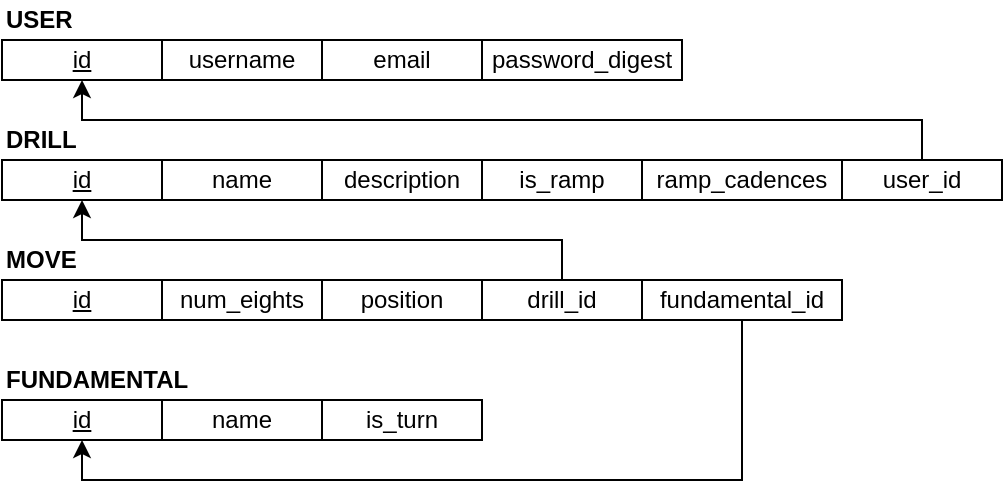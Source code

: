 <mxfile version="19.0.0" type="device"><diagram id="JTQ6YhpvABcc5faQiaoN" name="Page-1"><mxGraphModel dx="779" dy="412" grid="1" gridSize="10" guides="1" tooltips="1" connect="1" arrows="1" fold="1" page="1" pageScale="1" pageWidth="850" pageHeight="1100" math="0" shadow="0"><root><mxCell id="0"/><mxCell id="1" parent="0"/><mxCell id="7EbCagYxskZHhdgle901-1" value="&lt;b&gt;USER&lt;/b&gt;" style="text;html=1;strokeColor=none;fillColor=none;align=left;verticalAlign=middle;whiteSpace=wrap;rounded=0;" parent="1" vertex="1"><mxGeometry x="40" y="40" width="80" height="20" as="geometry"/></mxCell><mxCell id="7EbCagYxskZHhdgle901-2" value="&lt;u&gt;id&lt;/u&gt;" style="rounded=0;whiteSpace=wrap;html=1;" parent="1" vertex="1"><mxGeometry x="40" y="60" width="80" height="20" as="geometry"/></mxCell><mxCell id="7EbCagYxskZHhdgle901-3" value="username" style="rounded=0;whiteSpace=wrap;html=1;" parent="1" vertex="1"><mxGeometry x="120" y="60" width="80" height="20" as="geometry"/></mxCell><mxCell id="7EbCagYxskZHhdgle901-4" value="email" style="rounded=0;whiteSpace=wrap;html=1;" parent="1" vertex="1"><mxGeometry x="200" y="60" width="80" height="20" as="geometry"/></mxCell><mxCell id="7EbCagYxskZHhdgle901-5" value="password_digest" style="rounded=0;whiteSpace=wrap;html=1;" parent="1" vertex="1"><mxGeometry x="280" y="60" width="100" height="20" as="geometry"/></mxCell><mxCell id="7EbCagYxskZHhdgle901-6" value="&lt;b&gt;DRILL&lt;/b&gt;" style="text;html=1;strokeColor=none;fillColor=none;align=left;verticalAlign=middle;whiteSpace=wrap;rounded=0;" parent="1" vertex="1"><mxGeometry x="40" y="100" width="80" height="20" as="geometry"/></mxCell><mxCell id="7EbCagYxskZHhdgle901-7" value="&lt;u&gt;id&lt;/u&gt;" style="rounded=0;whiteSpace=wrap;html=1;" parent="1" vertex="1"><mxGeometry x="40" y="120" width="80" height="20" as="geometry"/></mxCell><mxCell id="7EbCagYxskZHhdgle901-8" value="name" style="rounded=0;whiteSpace=wrap;html=1;" parent="1" vertex="1"><mxGeometry x="120" y="120" width="80" height="20" as="geometry"/></mxCell><mxCell id="7EbCagYxskZHhdgle901-9" value="is_ramp" style="rounded=0;whiteSpace=wrap;html=1;" parent="1" vertex="1"><mxGeometry x="280" y="120" width="80" height="20" as="geometry"/></mxCell><mxCell id="7EbCagYxskZHhdgle901-10" value="ramp_cadences" style="rounded=0;whiteSpace=wrap;html=1;" parent="1" vertex="1"><mxGeometry x="360" y="120" width="100" height="20" as="geometry"/></mxCell><mxCell id="7EbCagYxskZHhdgle901-12" style="edgeStyle=orthogonalEdgeStyle;rounded=0;orthogonalLoop=1;jettySize=auto;html=1;exitX=0.5;exitY=0;exitDx=0;exitDy=0;entryX=0.5;entryY=1;entryDx=0;entryDy=0;" parent="1" source="7EbCagYxskZHhdgle901-11" target="7EbCagYxskZHhdgle901-2" edge="1"><mxGeometry relative="1" as="geometry"/></mxCell><mxCell id="7EbCagYxskZHhdgle901-11" value="user_id" style="rounded=0;whiteSpace=wrap;html=1;" parent="1" vertex="1"><mxGeometry x="460" y="120" width="80" height="20" as="geometry"/></mxCell><mxCell id="7EbCagYxskZHhdgle901-13" value="&lt;b&gt;MOVE&lt;/b&gt;" style="text;html=1;strokeColor=none;fillColor=none;align=left;verticalAlign=middle;whiteSpace=wrap;rounded=0;" parent="1" vertex="1"><mxGeometry x="40" y="160" width="80" height="20" as="geometry"/></mxCell><mxCell id="7EbCagYxskZHhdgle901-14" value="&lt;u&gt;id&lt;/u&gt;" style="rounded=0;whiteSpace=wrap;html=1;" parent="1" vertex="1"><mxGeometry x="40" y="180" width="80" height="20" as="geometry"/></mxCell><mxCell id="7EbCagYxskZHhdgle901-15" value="num_eights" style="rounded=0;whiteSpace=wrap;html=1;" parent="1" vertex="1"><mxGeometry x="120" y="180" width="80" height="20" as="geometry"/></mxCell><mxCell id="7EbCagYxskZHhdgle901-16" value="position" style="rounded=0;whiteSpace=wrap;html=1;" parent="1" vertex="1"><mxGeometry x="200" y="180" width="80" height="20" as="geometry"/></mxCell><mxCell id="7EbCagYxskZHhdgle901-18" style="edgeStyle=orthogonalEdgeStyle;rounded=0;orthogonalLoop=1;jettySize=auto;html=1;exitX=0.5;exitY=0;exitDx=0;exitDy=0;entryX=0.5;entryY=1;entryDx=0;entryDy=0;" parent="1" source="7EbCagYxskZHhdgle901-17" target="7EbCagYxskZHhdgle901-7" edge="1"><mxGeometry relative="1" as="geometry"/></mxCell><mxCell id="7EbCagYxskZHhdgle901-17" value="drill_id" style="rounded=0;whiteSpace=wrap;html=1;" parent="1" vertex="1"><mxGeometry x="280" y="180" width="80" height="20" as="geometry"/></mxCell><mxCell id="7EbCagYxskZHhdgle901-24" style="edgeStyle=orthogonalEdgeStyle;rounded=0;orthogonalLoop=1;jettySize=auto;html=1;exitX=0.5;exitY=1;exitDx=0;exitDy=0;entryX=0.5;entryY=1;entryDx=0;entryDy=0;" parent="1" source="7EbCagYxskZHhdgle901-19" target="7EbCagYxskZHhdgle901-21" edge="1"><mxGeometry relative="1" as="geometry"/></mxCell><mxCell id="7EbCagYxskZHhdgle901-19" value="fundamental_id" style="rounded=0;whiteSpace=wrap;html=1;" parent="1" vertex="1"><mxGeometry x="360" y="180" width="100" height="20" as="geometry"/></mxCell><mxCell id="7EbCagYxskZHhdgle901-20" value="&lt;b&gt;FUNDAMENTAL&lt;/b&gt;" style="text;html=1;strokeColor=none;fillColor=none;align=left;verticalAlign=middle;whiteSpace=wrap;rounded=0;" parent="1" vertex="1"><mxGeometry x="40" y="220" width="80" height="20" as="geometry"/></mxCell><mxCell id="7EbCagYxskZHhdgle901-21" value="&lt;u&gt;id&lt;/u&gt;" style="rounded=0;whiteSpace=wrap;html=1;" parent="1" vertex="1"><mxGeometry x="40" y="240" width="80" height="20" as="geometry"/></mxCell><mxCell id="7EbCagYxskZHhdgle901-22" value="name" style="rounded=0;whiteSpace=wrap;html=1;" parent="1" vertex="1"><mxGeometry x="120" y="240" width="80" height="20" as="geometry"/></mxCell><mxCell id="7EbCagYxskZHhdgle901-23" value="is_turn" style="rounded=0;whiteSpace=wrap;html=1;" parent="1" vertex="1"><mxGeometry x="200" y="240" width="80" height="20" as="geometry"/></mxCell><mxCell id="Oy--sBWExmfax9CuVdKc-1" value="description" style="rounded=0;whiteSpace=wrap;html=1;" vertex="1" parent="1"><mxGeometry x="200" y="120" width="80" height="20" as="geometry"/></mxCell></root></mxGraphModel></diagram></mxfile>